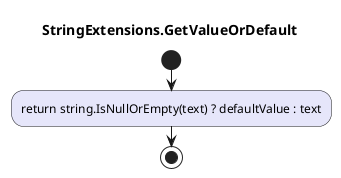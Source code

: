 @startuml StringExtensions.GetValueOrDefault
title StringExtensions.GetValueOrDefault
start
#Lavender:return string.IsNullOrEmpty(text) ? defaultValue : text;
stop
@enduml
